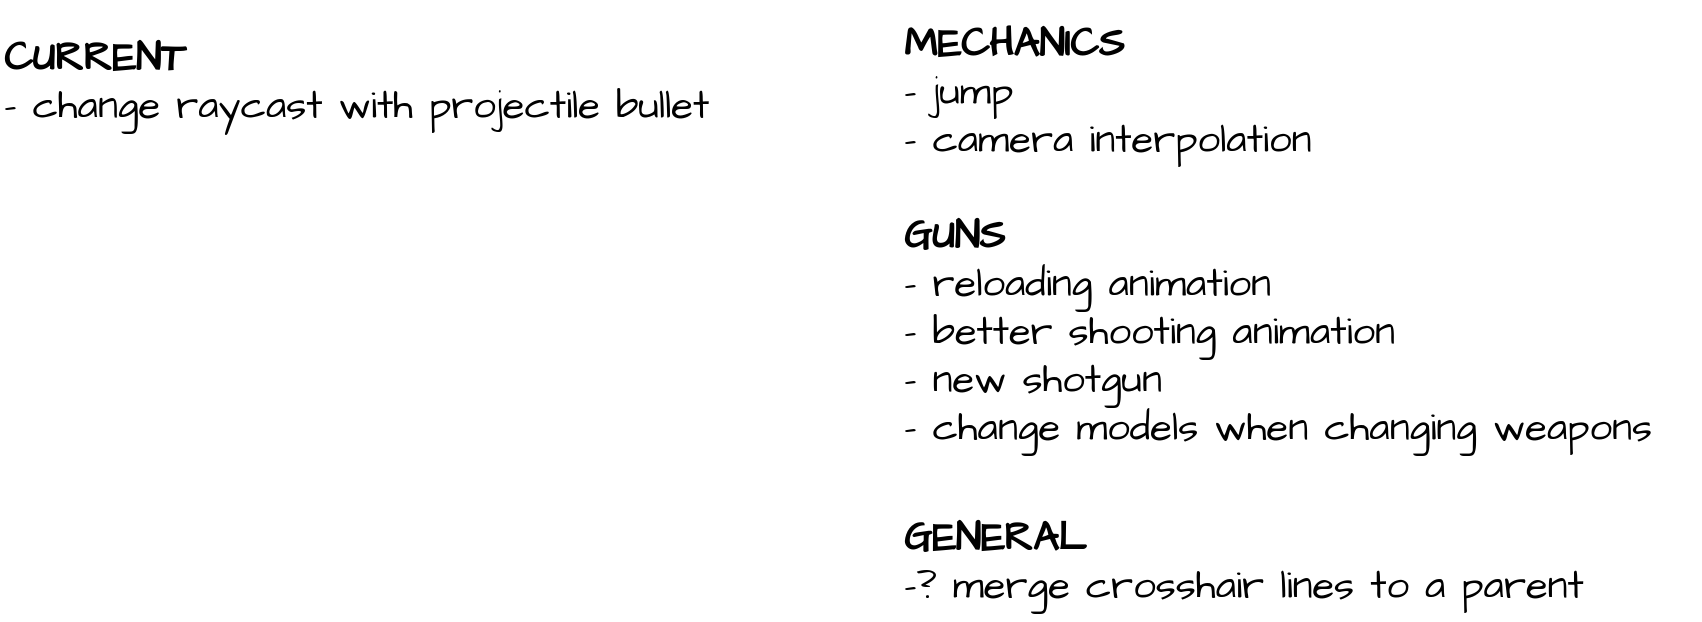<mxfile>
    <diagram id="gjKjIMiTYmDiEs1VnJWH" name="Page-1">
        <mxGraphModel dx="1920" dy="1007" grid="1" gridSize="10" guides="1" tooltips="1" connect="1" arrows="1" fold="1" page="0" pageScale="1" pageWidth="850" pageHeight="1100" math="0" shadow="0">
            <root>
                <mxCell id="0"/>
                <mxCell id="1" parent="0"/>
                <mxCell id="4" value="&lt;b&gt;GUNS&lt;/b&gt;&lt;br&gt;- reloading animation&lt;br&gt;- better shooting animation&lt;br&gt;- new shotgun&lt;br&gt;- change models when changing weapons&lt;br&gt;" style="text;html=1;align=left;verticalAlign=middle;resizable=0;points=[];autosize=1;strokeColor=none;fillColor=none;fontSize=20;fontFamily=Architects Daughter;sketch=1;hachureGap=4;jiggle=2;curveFitting=1;fontSource=https%3A%2F%2Ffonts.googleapis.com%2Fcss%3Ffamily%3DArchitects%2BDaughter;" parent="1" vertex="1">
                    <mxGeometry x="-40" y="-60" width="400" height="130" as="geometry"/>
                </mxCell>
                <mxCell id="9" value="&lt;b&gt;MECHANICS&lt;/b&gt;&lt;br&gt;- jump&lt;br&gt;- camera interpolation" style="text;html=1;align=left;verticalAlign=middle;resizable=0;points=[];autosize=1;strokeColor=none;fillColor=none;fontSize=20;fontFamily=Architects Daughter;sketch=1;hachureGap=4;jiggle=2;curveFitting=1;fontSource=https%3A%2F%2Ffonts.googleapis.com%2Fcss%3Ffamily%3DArchitects%2BDaughter;" parent="1" vertex="1">
                    <mxGeometry x="-40" y="-160" width="230" height="90" as="geometry"/>
                </mxCell>
                <mxCell id="10" value="&lt;b&gt;GENERAL&lt;/b&gt;&lt;br&gt;-? merge crosshair lines to a parent" style="text;html=1;align=left;verticalAlign=middle;resizable=0;points=[];autosize=1;strokeColor=none;fillColor=none;fontSize=20;fontFamily=Architects Daughter;sketch=1;hachureGap=4;jiggle=2;curveFitting=1;fontSource=https%3A%2F%2Ffonts.googleapis.com%2Fcss%3Ffamily%3DArchitects%2BDaughter;" parent="1" vertex="1">
                    <mxGeometry x="-40" y="90" width="360" height="60" as="geometry"/>
                </mxCell>
                <mxCell id="11" value="&lt;b&gt;CURRENT&lt;br&gt;&lt;/b&gt;- change raycast with projectile bullet&lt;b&gt;&lt;br&gt;&lt;/b&gt;" style="text;html=1;align=left;verticalAlign=middle;resizable=0;points=[];autosize=1;strokeColor=none;fillColor=none;fontSize=20;fontFamily=Architects Daughter;sketch=1;hachureGap=4;jiggle=2;curveFitting=1;fontSource=https%3A%2F%2Ffonts.googleapis.com%2Fcss%3Ffamily%3DArchitects%2BDaughter;" vertex="1" parent="1">
                    <mxGeometry x="-490" y="-150" width="380" height="60" as="geometry"/>
                </mxCell>
            </root>
        </mxGraphModel>
    </diagram>
</mxfile>